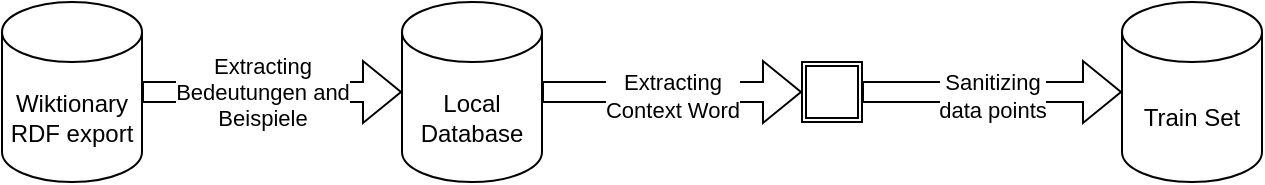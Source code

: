 <mxfile version="24.7.5">
  <diagram name="Page-1" id="3eOojrGp__ckUV1njf_D">
    <mxGraphModel dx="668" dy="401" grid="1" gridSize="10" guides="1" tooltips="1" connect="1" arrows="1" fold="1" page="1" pageScale="1" pageWidth="850" pageHeight="1100" math="0" shadow="0">
      <root>
        <mxCell id="0" />
        <mxCell id="1" parent="0" />
        <mxCell id="iDWvpvEgz3uL1hRApH5j-1" value="Wiktionary&lt;div&gt;RDF export&lt;/div&gt;" style="shape=cylinder3;whiteSpace=wrap;html=1;boundedLbl=1;backgroundOutline=1;size=15;" parent="1" vertex="1">
          <mxGeometry x="80" y="160" width="70" height="90" as="geometry" />
        </mxCell>
        <mxCell id="iDWvpvEgz3uL1hRApH5j-3" value="Local&lt;div&gt;Database&lt;/div&gt;" style="shape=cylinder3;whiteSpace=wrap;html=1;boundedLbl=1;backgroundOutline=1;size=15;" parent="1" vertex="1">
          <mxGeometry x="280" y="160" width="70" height="90" as="geometry" />
        </mxCell>
        <mxCell id="iDWvpvEgz3uL1hRApH5j-4" value="" style="shape=flexArrow;endArrow=classic;html=1;rounded=0;exitX=1;exitY=0.5;exitDx=0;exitDy=0;exitPerimeter=0;entryX=0;entryY=0.5;entryDx=0;entryDy=0;entryPerimeter=0;" parent="1" source="iDWvpvEgz3uL1hRApH5j-1" target="iDWvpvEgz3uL1hRApH5j-3" edge="1">
          <mxGeometry width="50" height="50" relative="1" as="geometry">
            <mxPoint x="400" y="550" as="sourcePoint" />
            <mxPoint x="450" y="500" as="targetPoint" />
          </mxGeometry>
        </mxCell>
        <mxCell id="iDWvpvEgz3uL1hRApH5j-5" value="Extracting&lt;div&gt;Bedeutungen and&lt;/div&gt;&lt;div&gt;Beispiele&lt;/div&gt;" style="edgeLabel;html=1;align=center;verticalAlign=middle;resizable=0;points=[];" parent="iDWvpvEgz3uL1hRApH5j-4" vertex="1" connectable="0">
          <mxGeometry y="-2" relative="1" as="geometry">
            <mxPoint x="-5" y="-2" as="offset" />
          </mxGeometry>
        </mxCell>
        <mxCell id="iDWvpvEgz3uL1hRApH5j-7" value="" style="shape=flexArrow;endArrow=classic;html=1;rounded=0;exitX=1;exitY=0.5;exitDx=0;exitDy=0;exitPerimeter=0;entryX=0;entryY=0.5;entryDx=0;entryDy=0;" parent="1" source="iDWvpvEgz3uL1hRApH5j-3" target="iDWvpvEgz3uL1hRApH5j-11" edge="1">
          <mxGeometry width="50" height="50" relative="1" as="geometry">
            <mxPoint x="425" y="204.5" as="sourcePoint" />
            <mxPoint x="510" y="205" as="targetPoint" />
          </mxGeometry>
        </mxCell>
        <mxCell id="iDWvpvEgz3uL1hRApH5j-8" value="Extracting&lt;div&gt;Context Word&lt;/div&gt;" style="edgeLabel;html=1;align=center;verticalAlign=middle;resizable=0;points=[];" parent="iDWvpvEgz3uL1hRApH5j-7" vertex="1" connectable="0">
          <mxGeometry y="-2" relative="1" as="geometry">
            <mxPoint as="offset" />
          </mxGeometry>
        </mxCell>
        <mxCell id="iDWvpvEgz3uL1hRApH5j-9" value="Train Set" style="shape=cylinder3;whiteSpace=wrap;html=1;boundedLbl=1;backgroundOutline=1;size=15;" parent="1" vertex="1">
          <mxGeometry x="640" y="160" width="70" height="90" as="geometry" />
        </mxCell>
        <mxCell id="iDWvpvEgz3uL1hRApH5j-11" value="" style="shape=ext;double=1;rounded=0;whiteSpace=wrap;html=1;" parent="1" vertex="1">
          <mxGeometry x="480" y="190" width="30" height="30" as="geometry" />
        </mxCell>
        <mxCell id="iDWvpvEgz3uL1hRApH5j-12" value="" style="shape=flexArrow;endArrow=classic;html=1;rounded=0;exitX=1;exitY=0.5;exitDx=0;exitDy=0;entryX=0;entryY=0.5;entryDx=0;entryDy=0;entryPerimeter=0;" parent="1" source="iDWvpvEgz3uL1hRApH5j-11" target="iDWvpvEgz3uL1hRApH5j-9" edge="1">
          <mxGeometry width="50" height="50" relative="1" as="geometry">
            <mxPoint x="540" y="204.5" as="sourcePoint" />
            <mxPoint x="670" y="204.5" as="targetPoint" />
          </mxGeometry>
        </mxCell>
        <mxCell id="iDWvpvEgz3uL1hRApH5j-13" value="Sanitizing&lt;div&gt;data points&lt;/div&gt;" style="edgeLabel;html=1;align=center;verticalAlign=middle;resizable=0;points=[];" parent="iDWvpvEgz3uL1hRApH5j-12" vertex="1" connectable="0">
          <mxGeometry y="-2" relative="1" as="geometry">
            <mxPoint as="offset" />
          </mxGeometry>
        </mxCell>
      </root>
    </mxGraphModel>
  </diagram>
</mxfile>
